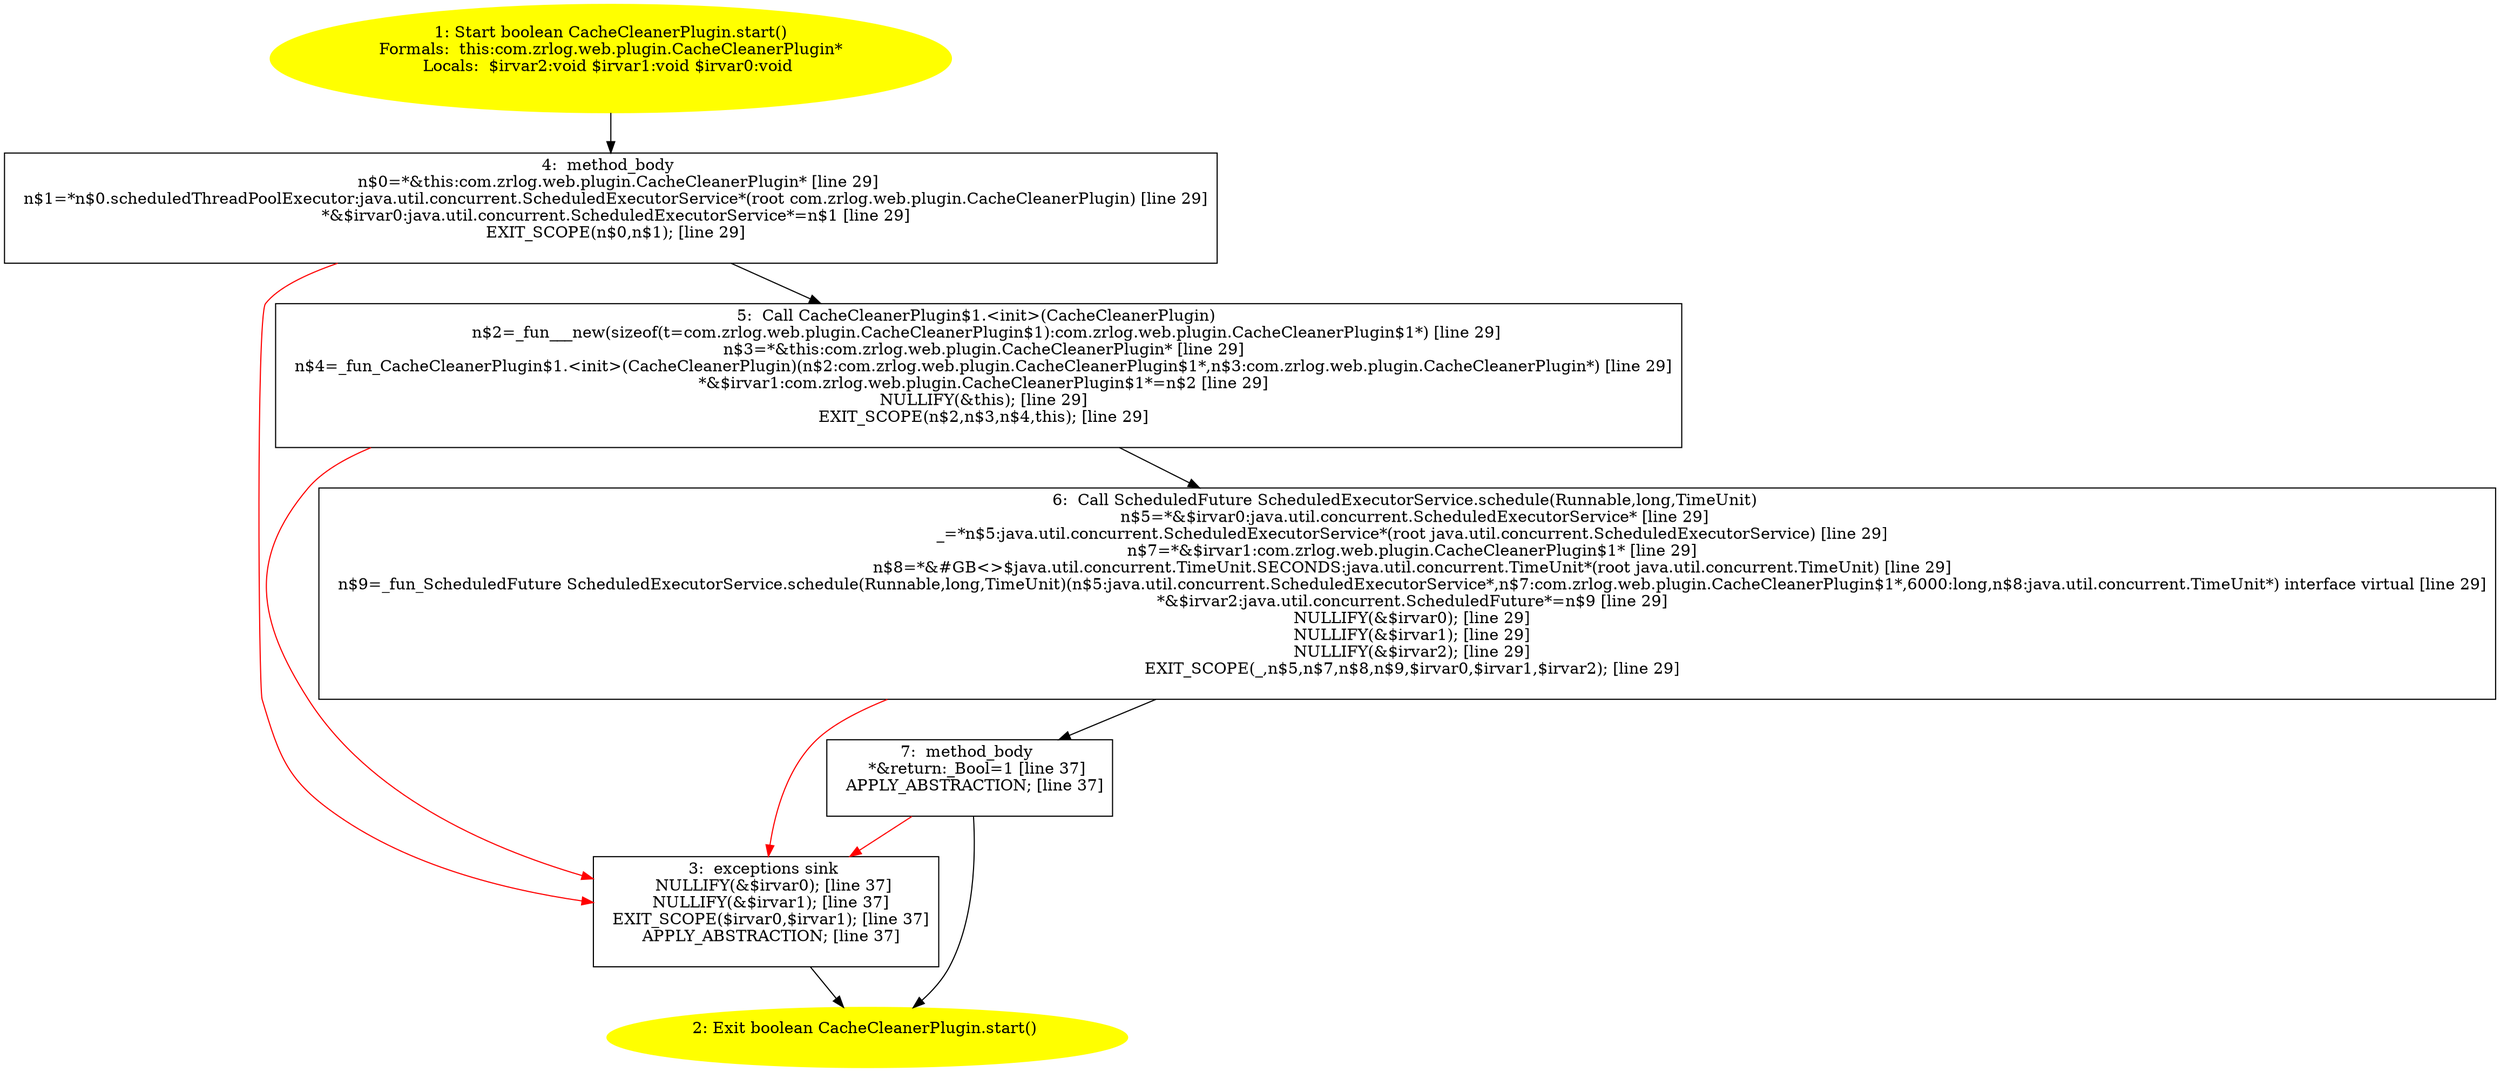 /* @generated */
digraph cfg {
"com.zrlog.web.plugin.CacheCleanerPlugin.start():boolean.1066fd80a0b442ceb3600feb98fea724_1" [label="1: Start boolean CacheCleanerPlugin.start()\nFormals:  this:com.zrlog.web.plugin.CacheCleanerPlugin*\nLocals:  $irvar2:void $irvar1:void $irvar0:void \n  " color=yellow style=filled]
	

	 "com.zrlog.web.plugin.CacheCleanerPlugin.start():boolean.1066fd80a0b442ceb3600feb98fea724_1" -> "com.zrlog.web.plugin.CacheCleanerPlugin.start():boolean.1066fd80a0b442ceb3600feb98fea724_4" ;
"com.zrlog.web.plugin.CacheCleanerPlugin.start():boolean.1066fd80a0b442ceb3600feb98fea724_2" [label="2: Exit boolean CacheCleanerPlugin.start() \n  " color=yellow style=filled]
	

"com.zrlog.web.plugin.CacheCleanerPlugin.start():boolean.1066fd80a0b442ceb3600feb98fea724_3" [label="3:  exceptions sink \n   NULLIFY(&$irvar0); [line 37]\n  NULLIFY(&$irvar1); [line 37]\n  EXIT_SCOPE($irvar0,$irvar1); [line 37]\n  APPLY_ABSTRACTION; [line 37]\n " shape="box"]
	

	 "com.zrlog.web.plugin.CacheCleanerPlugin.start():boolean.1066fd80a0b442ceb3600feb98fea724_3" -> "com.zrlog.web.plugin.CacheCleanerPlugin.start():boolean.1066fd80a0b442ceb3600feb98fea724_2" ;
"com.zrlog.web.plugin.CacheCleanerPlugin.start():boolean.1066fd80a0b442ceb3600feb98fea724_4" [label="4:  method_body \n   n$0=*&this:com.zrlog.web.plugin.CacheCleanerPlugin* [line 29]\n  n$1=*n$0.scheduledThreadPoolExecutor:java.util.concurrent.ScheduledExecutorService*(root com.zrlog.web.plugin.CacheCleanerPlugin) [line 29]\n  *&$irvar0:java.util.concurrent.ScheduledExecutorService*=n$1 [line 29]\n  EXIT_SCOPE(n$0,n$1); [line 29]\n " shape="box"]
	

	 "com.zrlog.web.plugin.CacheCleanerPlugin.start():boolean.1066fd80a0b442ceb3600feb98fea724_4" -> "com.zrlog.web.plugin.CacheCleanerPlugin.start():boolean.1066fd80a0b442ceb3600feb98fea724_5" ;
	 "com.zrlog.web.plugin.CacheCleanerPlugin.start():boolean.1066fd80a0b442ceb3600feb98fea724_4" -> "com.zrlog.web.plugin.CacheCleanerPlugin.start():boolean.1066fd80a0b442ceb3600feb98fea724_3" [color="red" ];
"com.zrlog.web.plugin.CacheCleanerPlugin.start():boolean.1066fd80a0b442ceb3600feb98fea724_5" [label="5:  Call CacheCleanerPlugin$1.<init>(CacheCleanerPlugin) \n   n$2=_fun___new(sizeof(t=com.zrlog.web.plugin.CacheCleanerPlugin$1):com.zrlog.web.plugin.CacheCleanerPlugin$1*) [line 29]\n  n$3=*&this:com.zrlog.web.plugin.CacheCleanerPlugin* [line 29]\n  n$4=_fun_CacheCleanerPlugin$1.<init>(CacheCleanerPlugin)(n$2:com.zrlog.web.plugin.CacheCleanerPlugin$1*,n$3:com.zrlog.web.plugin.CacheCleanerPlugin*) [line 29]\n  *&$irvar1:com.zrlog.web.plugin.CacheCleanerPlugin$1*=n$2 [line 29]\n  NULLIFY(&this); [line 29]\n  EXIT_SCOPE(n$2,n$3,n$4,this); [line 29]\n " shape="box"]
	

	 "com.zrlog.web.plugin.CacheCleanerPlugin.start():boolean.1066fd80a0b442ceb3600feb98fea724_5" -> "com.zrlog.web.plugin.CacheCleanerPlugin.start():boolean.1066fd80a0b442ceb3600feb98fea724_6" ;
	 "com.zrlog.web.plugin.CacheCleanerPlugin.start():boolean.1066fd80a0b442ceb3600feb98fea724_5" -> "com.zrlog.web.plugin.CacheCleanerPlugin.start():boolean.1066fd80a0b442ceb3600feb98fea724_3" [color="red" ];
"com.zrlog.web.plugin.CacheCleanerPlugin.start():boolean.1066fd80a0b442ceb3600feb98fea724_6" [label="6:  Call ScheduledFuture ScheduledExecutorService.schedule(Runnable,long,TimeUnit) \n   n$5=*&$irvar0:java.util.concurrent.ScheduledExecutorService* [line 29]\n  _=*n$5:java.util.concurrent.ScheduledExecutorService*(root java.util.concurrent.ScheduledExecutorService) [line 29]\n  n$7=*&$irvar1:com.zrlog.web.plugin.CacheCleanerPlugin$1* [line 29]\n  n$8=*&#GB<>$java.util.concurrent.TimeUnit.SECONDS:java.util.concurrent.TimeUnit*(root java.util.concurrent.TimeUnit) [line 29]\n  n$9=_fun_ScheduledFuture ScheduledExecutorService.schedule(Runnable,long,TimeUnit)(n$5:java.util.concurrent.ScheduledExecutorService*,n$7:com.zrlog.web.plugin.CacheCleanerPlugin$1*,6000:long,n$8:java.util.concurrent.TimeUnit*) interface virtual [line 29]\n  *&$irvar2:java.util.concurrent.ScheduledFuture*=n$9 [line 29]\n  NULLIFY(&$irvar0); [line 29]\n  NULLIFY(&$irvar1); [line 29]\n  NULLIFY(&$irvar2); [line 29]\n  EXIT_SCOPE(_,n$5,n$7,n$8,n$9,$irvar0,$irvar1,$irvar2); [line 29]\n " shape="box"]
	

	 "com.zrlog.web.plugin.CacheCleanerPlugin.start():boolean.1066fd80a0b442ceb3600feb98fea724_6" -> "com.zrlog.web.plugin.CacheCleanerPlugin.start():boolean.1066fd80a0b442ceb3600feb98fea724_7" ;
	 "com.zrlog.web.plugin.CacheCleanerPlugin.start():boolean.1066fd80a0b442ceb3600feb98fea724_6" -> "com.zrlog.web.plugin.CacheCleanerPlugin.start():boolean.1066fd80a0b442ceb3600feb98fea724_3" [color="red" ];
"com.zrlog.web.plugin.CacheCleanerPlugin.start():boolean.1066fd80a0b442ceb3600feb98fea724_7" [label="7:  method_body \n   *&return:_Bool=1 [line 37]\n  APPLY_ABSTRACTION; [line 37]\n " shape="box"]
	

	 "com.zrlog.web.plugin.CacheCleanerPlugin.start():boolean.1066fd80a0b442ceb3600feb98fea724_7" -> "com.zrlog.web.plugin.CacheCleanerPlugin.start():boolean.1066fd80a0b442ceb3600feb98fea724_2" ;
	 "com.zrlog.web.plugin.CacheCleanerPlugin.start():boolean.1066fd80a0b442ceb3600feb98fea724_7" -> "com.zrlog.web.plugin.CacheCleanerPlugin.start():boolean.1066fd80a0b442ceb3600feb98fea724_3" [color="red" ];
}
